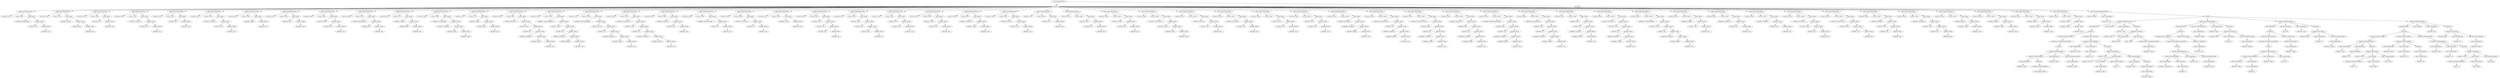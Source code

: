digraph {
n0 [label="root (CompilationUnit)"];
n1 [label="imports"];
n0 -> n1;
n2 [label="import (ImportDeclaration)"];
n1 -> n2;
n3 [label="isAsterisk='true'"];
n2 -> n3;
n4 [label="isStatic='false'"];
n2 -> n4;
n5 [label="name (Name)"];
n2 -> n5;
n6 [label="identifier='BindException'"];
n5 -> n6;
n7 [label="qualifier (Name)"];
n5 -> n7;
n8 [label="identifier='net'"];
n7 -> n8;
n9 [label="qualifier (Name)"];
n7 -> n9;
n10 [label="identifier='java'"];
n9 -> n10;
n11 [label="import (ImportDeclaration)"];
n1 -> n11;
n12 [label="isAsterisk='true'"];
n11 -> n12;
n13 [label="isStatic='true'"];
n11 -> n13;
n14 [label="name (Name)"];
n11 -> n14;
n15 [label="identifier='System'"];
n14 -> n15;
n16 [label="qualifier (Name)"];
n14 -> n16;
n17 [label="identifier='lang'"];
n16 -> n17;
n18 [label="qualifier (Name)"];
n16 -> n18;
n19 [label="identifier='java'"];
n18 -> n19;
n20 [label="import (ImportDeclaration)"];
n1 -> n20;
n21 [label="isAsterisk='true'"];
n20 -> n21;
n22 [label="isStatic='false'"];
n20 -> n22;
n23 [label="name (Name)"];
n20 -> n23;
n24 [label="identifier='util'"];
n23 -> n24;
n25 [label="qualifier (Name)"];
n23 -> n25;
n26 [label="identifier='java'"];
n25 -> n26;
n27 [label="import (ImportDeclaration)"];
n1 -> n27;
n28 [label="isAsterisk='false'"];
n27 -> n28;
n29 [label="isStatic='false'"];
n27 -> n29;
n30 [label="name (Name)"];
n27 -> n30;
n31 [label="identifier='LinkedList'"];
n30 -> n31;
n32 [label="qualifier (Name)"];
n30 -> n32;
n33 [label="identifier='util'"];
n32 -> n33;
n34 [label="qualifier (Name)"];
n32 -> n34;
n35 [label="identifier='java'"];
n34 -> n35;
n36 [label="import (ImportDeclaration)"];
n1 -> n36;
n37 [label="isAsterisk='true'"];
n36 -> n37;
n38 [label="isStatic='false'"];
n36 -> n38;
n39 [label="name (Name)"];
n36 -> n39;
n40 [label="identifier='net'"];
n39 -> n40;
n41 [label="qualifier (Name)"];
n39 -> n41;
n42 [label="identifier='java'"];
n41 -> n42;
n43 [label="import (ImportDeclaration)"];
n1 -> n43;
n44 [label="isAsterisk='true'"];
n43 -> n44;
n45 [label="isStatic='false'"];
n43 -> n45;
n46 [label="name (Name)"];
n43 -> n46;
n47 [label="identifier='LinkedList'"];
n46 -> n47;
n48 [label="qualifier (Name)"];
n46 -> n48;
n49 [label="identifier='util'"];
n48 -> n49;
n50 [label="qualifier (Name)"];
n48 -> n50;
n51 [label="identifier='java'"];
n50 -> n51;
n52 [label="import (ImportDeclaration)"];
n1 -> n52;
n53 [label="isAsterisk='true'"];
n52 -> n53;
n54 [label="isStatic='false'"];
n52 -> n54;
n55 [label="name (Name)"];
n52 -> n55;
n56 [label="identifier='applet'"];
n55 -> n56;
n57 [label="qualifier (Name)"];
n55 -> n57;
n58 [label="identifier='java'"];
n57 -> n58;
n59 [label="import (ImportDeclaration)"];
n1 -> n59;
n60 [label="isAsterisk='true'"];
n59 -> n60;
n61 [label="isStatic='false'"];
n59 -> n61;
n62 [label="name (Name)"];
n59 -> n62;
n63 [label="identifier='tools'"];
n62 -> n63;
n64 [label="qualifier (Name)"];
n62 -> n64;
n65 [label="identifier='javax'"];
n64 -> n65;
n66 [label="import (ImportDeclaration)"];
n1 -> n66;
n67 [label="isAsterisk='false'"];
n66 -> n67;
n68 [label="isStatic='false'"];
n66 -> n68;
n69 [label="name (Name)"];
n66 -> n69;
n70 [label="identifier='Socket'"];
n69 -> n70;
n71 [label="qualifier (Name)"];
n69 -> n71;
n72 [label="identifier='net'"];
n71 -> n72;
n73 [label="qualifier (Name)"];
n71 -> n73;
n74 [label="identifier='java'"];
n73 -> n74;
n75 [label="import (ImportDeclaration)"];
n1 -> n75;
n76 [label="isAsterisk='false'"];
n75 -> n76;
n77 [label="isStatic='false'"];
n75 -> n77;
n78 [label="name (Name)"];
n75 -> n78;
n79 [label="identifier='BindException'"];
n78 -> n79;
n80 [label="qualifier (Name)"];
n78 -> n80;
n81 [label="identifier='net'"];
n80 -> n81;
n82 [label="qualifier (Name)"];
n80 -> n82;
n83 [label="identifier='java'"];
n82 -> n83;
n84 [label="import (ImportDeclaration)"];
n1 -> n84;
n85 [label="isAsterisk='true'"];
n84 -> n85;
n86 [label="isStatic='true'"];
n84 -> n86;
n87 [label="name (Name)"];
n84 -> n87;
n88 [label="identifier='System'"];
n87 -> n88;
n89 [label="qualifier (Name)"];
n87 -> n89;
n90 [label="identifier='lang'"];
n89 -> n90;
n91 [label="qualifier (Name)"];
n89 -> n91;
n92 [label="identifier='java'"];
n91 -> n92;
n93 [label="import (ImportDeclaration)"];
n1 -> n93;
n94 [label="isAsterisk='false'"];
n93 -> n94;
n95 [label="isStatic='false'"];
n93 -> n95;
n96 [label="name (Name)"];
n93 -> n96;
n97 [label="identifier='LazyInputMap'"];
n96 -> n97;
n98 [label="qualifier (Name)"];
n96 -> n98;
n99 [label="identifier='UIDefaults'"];
n98 -> n99;
n100 [label="qualifier (Name)"];
n98 -> n100;
n101 [label="identifier='swing'"];
n100 -> n101;
n102 [label="qualifier (Name)"];
n100 -> n102;
n103 [label="identifier='javax'"];
n102 -> n103;
n104 [label="import (ImportDeclaration)"];
n1 -> n104;
n105 [label="isAsterisk='true'"];
n104 -> n105;
n106 [label="isStatic='true'"];
n104 -> n106;
n107 [label="name (Name)"];
n104 -> n107;
n108 [label="identifier='String'"];
n107 -> n108;
n109 [label="qualifier (Name)"];
n107 -> n109;
n110 [label="identifier='lang'"];
n109 -> n110;
n111 [label="qualifier (Name)"];
n109 -> n111;
n112 [label="identifier='java'"];
n111 -> n112;
n113 [label="import (ImportDeclaration)"];
n1 -> n113;
n114 [label="isAsterisk='false'"];
n113 -> n114;
n115 [label="isStatic='false'"];
n113 -> n115;
n116 [label="name (Name)"];
n113 -> n116;
n117 [label="identifier='BlockStmt'"];
n116 -> n117;
n118 [label="qualifier (Name)"];
n116 -> n118;
n119 [label="identifier='stmt'"];
n118 -> n119;
n120 [label="qualifier (Name)"];
n118 -> n120;
n121 [label="identifier='ast'"];
n120 -> n121;
n122 [label="qualifier (Name)"];
n120 -> n122;
n123 [label="identifier='javaparser'"];
n122 -> n123;
n124 [label="qualifier (Name)"];
n122 -> n124;
n125 [label="identifier='github'"];
n124 -> n125;
n126 [label="qualifier (Name)"];
n124 -> n126;
n127 [label="identifier='com'"];
n126 -> n127;
n128 [label="import (ImportDeclaration)"];
n1 -> n128;
n129 [label="isAsterisk='false'"];
n128 -> n129;
n130 [label="isStatic='false'"];
n128 -> n130;
n131 [label="name (Name)"];
n128 -> n131;
n132 [label="identifier='VoidVisitorAdapter'"];
n131 -> n132;
n133 [label="qualifier (Name)"];
n131 -> n133;
n134 [label="identifier='visitor'"];
n133 -> n134;
n135 [label="qualifier (Name)"];
n133 -> n135;
n136 [label="identifier='ast'"];
n135 -> n136;
n137 [label="qualifier (Name)"];
n135 -> n137;
n138 [label="identifier='javaparser'"];
n137 -> n138;
n139 [label="qualifier (Name)"];
n137 -> n139;
n140 [label="identifier='github'"];
n139 -> n140;
n141 [label="qualifier (Name)"];
n139 -> n141;
n142 [label="identifier='com'"];
n141 -> n142;
n143 [label="import (ImportDeclaration)"];
n1 -> n143;
n144 [label="isAsterisk='true'"];
n143 -> n144;
n145 [label="isStatic='false'"];
n143 -> n145;
n146 [label="name (Name)"];
n143 -> n146;
n147 [label="identifier='VoidVisitorAdapter'"];
n146 -> n147;
n148 [label="qualifier (Name)"];
n146 -> n148;
n149 [label="identifier='visitor'"];
n148 -> n149;
n150 [label="qualifier (Name)"];
n148 -> n150;
n151 [label="identifier='ast'"];
n150 -> n151;
n152 [label="qualifier (Name)"];
n150 -> n152;
n153 [label="identifier='javaparser'"];
n152 -> n153;
n154 [label="qualifier (Name)"];
n152 -> n154;
n155 [label="identifier='github'"];
n154 -> n155;
n156 [label="qualifier (Name)"];
n154 -> n156;
n157 [label="identifier='com'"];
n156 -> n157;
n158 [label="import (ImportDeclaration)"];
n1 -> n158;
n159 [label="isAsterisk='false'"];
n158 -> n159;
n160 [label="isStatic='false'"];
n158 -> n160;
n161 [label="name (Name)"];
n158 -> n161;
n162 [label="identifier='GenericVisitor'"];
n161 -> n162;
n163 [label="qualifier (Name)"];
n161 -> n163;
n164 [label="identifier='visitor'"];
n163 -> n164;
n165 [label="qualifier (Name)"];
n163 -> n165;
n166 [label="identifier='ast'"];
n165 -> n166;
n167 [label="qualifier (Name)"];
n165 -> n167;
n168 [label="identifier='javaparser'"];
n167 -> n168;
n169 [label="qualifier (Name)"];
n167 -> n169;
n170 [label="identifier='github'"];
n169 -> n170;
n171 [label="qualifier (Name)"];
n169 -> n171;
n172 [label="identifier='com'"];
n171 -> n172;
n173 [label="import (ImportDeclaration)"];
n1 -> n173;
n174 [label="isAsterisk='false'"];
n173 -> n174;
n175 [label="isStatic='false'"];
n173 -> n175;
n176 [label="name (Name)"];
n173 -> n176;
n177 [label="identifier='ArrayList'"];
n176 -> n177;
n178 [label="qualifier (Name)"];
n176 -> n178;
n179 [label="identifier='util'"];
n178 -> n179;
n180 [label="qualifier (Name)"];
n178 -> n180;
n181 [label="identifier='java'"];
n180 -> n181;
n182 [label="import (ImportDeclaration)"];
n1 -> n182;
n183 [label="isAsterisk='false'"];
n182 -> n183;
n184 [label="isStatic='false'"];
n182 -> n184;
n185 [label="name (Name)"];
n182 -> n185;
n186 [label="identifier='FileInputStream'"];
n185 -> n186;
n187 [label="qualifier (Name)"];
n185 -> n187;
n188 [label="identifier='io'"];
n187 -> n188;
n189 [label="qualifier (Name)"];
n187 -> n189;
n190 [label="identifier='java'"];
n189 -> n190;
n191 [label="import (ImportDeclaration)"];
n1 -> n191;
n192 [label="isAsterisk='false'"];
n191 -> n192;
n193 [label="isStatic='false'"];
n191 -> n193;
n194 [label="name (Name)"];
n191 -> n194;
n195 [label="identifier='PrintWriter'"];
n194 -> n195;
n196 [label="qualifier (Name)"];
n194 -> n196;
n197 [label="identifier='io'"];
n196 -> n197;
n198 [label="qualifier (Name)"];
n196 -> n198;
n199 [label="identifier='java'"];
n198 -> n199;
n200 [label="import (ImportDeclaration)"];
n1 -> n200;
n201 [label="isAsterisk='true'"];
n200 -> n201;
n202 [label="isStatic='false'"];
n200 -> n202;
n203 [label="name (Name)"];
n200 -> n203;
n204 [label="identifier='swing'"];
n203 -> n204;
n205 [label="qualifier (Name)"];
n203 -> n205;
n206 [label="identifier='javax'"];
n205 -> n206;
n207 [label="import (ImportDeclaration)"];
n1 -> n207;
n208 [label="isAsterisk='false'"];
n207 -> n208;
n209 [label="isStatic='false'"];
n207 -> n209;
n210 [label="name (Name)"];
n207 -> n210;
n211 [label="identifier='Main'"];
n210 -> n211;
n212 [label="qualifier (Name)"];
n210 -> n212;
n213 [label="identifier='wat'"];
n212 -> n213;
n214 [label="qualifier (Name)"];
n212 -> n214;
n215 [label="identifier='edu'"];
n214 -> n215;
n216 [label="qualifier (Name)"];
n214 -> n216;
n217 [label="identifier='pl'"];
n216 -> n217;
n218 [label="import (ImportDeclaration)"];
n1 -> n218;
n219 [label="isAsterisk='true'"];
n218 -> n219;
n220 [label="isStatic='false'"];
n218 -> n220;
n221 [label="name (Name)"];
n218 -> n221;
n222 [label="identifier='Main'"];
n221 -> n222;
n223 [label="qualifier (Name)"];
n221 -> n223;
n224 [label="identifier='wat'"];
n223 -> n224;
n225 [label="qualifier (Name)"];
n223 -> n225;
n226 [label="identifier='edu'"];
n225 -> n226;
n227 [label="qualifier (Name)"];
n225 -> n227;
n228 [label="identifier='pl'"];
n227 -> n228;
n229 [label="import (ImportDeclaration)"];
n1 -> n229;
n230 [label="isAsterisk='true'"];
n229 -> n230;
n231 [label="isStatic='false'"];
n229 -> n231;
n232 [label="name (Name)"];
n229 -> n232;
n233 [label="identifier='Font'"];
n232 -> n233;
n234 [label="qualifier (Name)"];
n232 -> n234;
n235 [label="identifier='awt'"];
n234 -> n235;
n236 [label="qualifier (Name)"];
n234 -> n236;
n237 [label="identifier='java'"];
n236 -> n237;
n238 [label="import (ImportDeclaration)"];
n1 -> n238;
n239 [label="isAsterisk='true'"];
n238 -> n239;
n240 [label="isStatic='false'"];
n238 -> n240;
n241 [label="name (Name)"];
n238 -> n241;
n242 [label="identifier='Stroke'"];
n241 -> n242;
n243 [label="qualifier (Name)"];
n241 -> n243;
n244 [label="identifier='awt'"];
n243 -> n244;
n245 [label="qualifier (Name)"];
n243 -> n245;
n246 [label="identifier='java'"];
n245 -> n246;
n247 [label="import (ImportDeclaration)"];
n1 -> n247;
n248 [label="isAsterisk='false'"];
n247 -> n248;
n249 [label="isStatic='false'"];
n247 -> n249;
n250 [label="name (Name)"];
n247 -> n250;
n251 [label="identifier='UIDefaults'"];
n250 -> n251;
n252 [label="qualifier (Name)"];
n250 -> n252;
n253 [label="identifier='swing'"];
n252 -> n253;
n254 [label="qualifier (Name)"];
n252 -> n254;
n255 [label="identifier='javax'"];
n254 -> n255;
n256 [label="import (ImportDeclaration)"];
n1 -> n256;
n257 [label="isAsterisk='false'"];
n256 -> n257;
n258 [label="isStatic='false'"];
n256 -> n258;
n259 [label="name (Name)"];
n256 -> n259;
n260 [label="identifier='TextArea'"];
n259 -> n260;
n261 [label="qualifier (Name)"];
n259 -> n261;
n262 [label="identifier='awt'"];
n261 -> n262;
n263 [label="qualifier (Name)"];
n261 -> n263;
n264 [label="identifier='java'"];
n263 -> n264;
n265 [label="import (ImportDeclaration)"];
n1 -> n265;
n266 [label="isAsterisk='true'"];
n265 -> n266;
n267 [label="isStatic='false'"];
n265 -> n267;
n268 [label="name (Name)"];
n265 -> n268;
n269 [label="identifier='awt'"];
n268 -> n269;
n270 [label="qualifier (Name)"];
n268 -> n270;
n271 [label="identifier='java'"];
n270 -> n271;
n272 [label="import (ImportDeclaration)"];
n1 -> n272;
n273 [label="isAsterisk='true'"];
n272 -> n273;
n274 [label="isStatic='false'"];
n272 -> n274;
n275 [label="name (Name)"];
n272 -> n275;
n276 [label="identifier='color'"];
n275 -> n276;
n277 [label="qualifier (Name)"];
n275 -> n277;
n278 [label="identifier='awt'"];
n277 -> n278;
n279 [label="qualifier (Name)"];
n277 -> n279;
n280 [label="identifier='java'"];
n279 -> n280;
n281 [label="import (ImportDeclaration)"];
n1 -> n281;
n282 [label="isAsterisk='false'"];
n281 -> n282;
n283 [label="isStatic='false'"];
n281 -> n283;
n284 [label="name (Name)"];
n281 -> n284;
n285 [label="identifier='Stroke'"];
n284 -> n285;
n286 [label="qualifier (Name)"];
n284 -> n286;
n287 [label="identifier='awt'"];
n286 -> n287;
n288 [label="qualifier (Name)"];
n286 -> n288;
n289 [label="identifier='java'"];
n288 -> n289;
n290 [label="import (ImportDeclaration)"];
n1 -> n290;
n291 [label="isAsterisk='false'"];
n290 -> n291;
n292 [label="isStatic='false'"];
n290 -> n292;
n293 [label="name (Name)"];
n290 -> n293;
n294 [label="identifier='AbstractBorder'"];
n293 -> n294;
n295 [label="qualifier (Name)"];
n293 -> n295;
n296 [label="identifier='border'"];
n295 -> n296;
n297 [label="qualifier (Name)"];
n295 -> n297;
n298 [label="identifier='swing'"];
n297 -> n298;
n299 [label="qualifier (Name)"];
n297 -> n299;
n300 [label="identifier='javax'"];
n299 -> n300;
n301 [label="import (ImportDeclaration)"];
n1 -> n301;
n302 [label="isAsterisk='true'"];
n301 -> n302;
n303 [label="isStatic='false'"];
n301 -> n303;
n304 [label="name (Name)"];
n301 -> n304;
n305 [label="identifier='TextArea'"];
n304 -> n305;
n306 [label="qualifier (Name)"];
n304 -> n306;
n307 [label="identifier='awt'"];
n306 -> n307;
n308 [label="qualifier (Name)"];
n306 -> n308;
n309 [label="identifier='java'"];
n308 -> n309;
n310 [label="import (ImportDeclaration)"];
n1 -> n310;
n311 [label="isAsterisk='false'"];
n310 -> n311;
n312 [label="isStatic='false'"];
n310 -> n312;
n313 [label="name (Name)"];
n310 -> n313;
n314 [label="identifier='BasicStroke'"];
n313 -> n314;
n315 [label="qualifier (Name)"];
n313 -> n315;
n316 [label="identifier='awt'"];
n315 -> n316;
n317 [label="qualifier (Name)"];
n315 -> n317;
n318 [label="identifier='java'"];
n317 -> n318;
n319 [label="import (ImportDeclaration)"];
n1 -> n319;
n320 [label="isAsterisk='false'"];
n319 -> n320;
n321 [label="isStatic='false'"];
n319 -> n321;
n322 [label="name (Name)"];
n319 -> n322;
n323 [label="identifier='Color'"];
n322 -> n323;
n324 [label="qualifier (Name)"];
n322 -> n324;
n325 [label="identifier='awt'"];
n324 -> n325;
n326 [label="qualifier (Name)"];
n324 -> n326;
n327 [label="identifier='java'"];
n326 -> n327;
n328 [label="import (ImportDeclaration)"];
n1 -> n328;
n329 [label="isAsterisk='false'"];
n328 -> n329;
n330 [label="isStatic='false'"];
n328 -> n330;
n331 [label="name (Name)"];
n328 -> n331;
n332 [label="identifier='Font'"];
n331 -> n332;
n333 [label="qualifier (Name)"];
n331 -> n333;
n334 [label="identifier='awt'"];
n333 -> n334;
n335 [label="qualifier (Name)"];
n333 -> n335;
n336 [label="identifier='java'"];
n335 -> n336;
n337 [label="import (ImportDeclaration)"];
n1 -> n337;
n338 [label="isAsterisk='false'"];
n337 -> n338;
n339 [label="isStatic='false'"];
n337 -> n339;
n340 [label="name (Name)"];
n337 -> n340;
n341 [label="identifier='JavaParser'"];
n340 -> n341;
n342 [label="qualifier (Name)"];
n340 -> n342;
n343 [label="identifier='javaparser'"];
n342 -> n343;
n344 [label="qualifier (Name)"];
n342 -> n344;
n345 [label="identifier='github'"];
n344 -> n345;
n346 [label="qualifier (Name)"];
n344 -> n346;
n347 [label="identifier='com'"];
n346 -> n347;
n348 [label="import (ImportDeclaration)"];
n1 -> n348;
n349 [label="isAsterisk='false'"];
n348 -> n349;
n350 [label="isStatic='false'"];
n348 -> n350;
n351 [label="name (Name)"];
n348 -> n351;
n352 [label="identifier='CompilationUnit'"];
n351 -> n352;
n353 [label="qualifier (Name)"];
n351 -> n353;
n354 [label="identifier='ast'"];
n353 -> n354;
n355 [label="qualifier (Name)"];
n353 -> n355;
n356 [label="identifier='javaparser'"];
n355 -> n356;
n357 [label="qualifier (Name)"];
n355 -> n357;
n358 [label="identifier='github'"];
n357 -> n358;
n359 [label="qualifier (Name)"];
n357 -> n359;
n360 [label="identifier='com'"];
n359 -> n360;
n361 [label="import (ImportDeclaration)"];
n1 -> n361;
n362 [label="isAsterisk='false'"];
n361 -> n362;
n363 [label="isStatic='false'"];
n361 -> n363;
n364 [label="name (Name)"];
n361 -> n364;
n365 [label="identifier='MethodDeclaration'"];
n364 -> n365;
n366 [label="qualifier (Name)"];
n364 -> n366;
n367 [label="identifier='body'"];
n366 -> n367;
n368 [label="qualifier (Name)"];
n366 -> n368;
n369 [label="identifier='ast'"];
n368 -> n369;
n370 [label="qualifier (Name)"];
n368 -> n370;
n371 [label="identifier='javaparser'"];
n370 -> n371;
n372 [label="qualifier (Name)"];
n370 -> n372;
n373 [label="identifier='github'"];
n372 -> n373;
n374 [label="qualifier (Name)"];
n372 -> n374;
n375 [label="identifier='com'"];
n374 -> n375;
n376 [label="import (ImportDeclaration)"];
n1 -> n376;
n377 [label="isAsterisk='false'"];
n376 -> n377;
n378 [label="isStatic='false'"];
n376 -> n378;
n379 [label="name (Name)"];
n376 -> n379;
n380 [label="identifier='Expression'"];
n379 -> n380;
n381 [label="qualifier (Name)"];
n379 -> n381;
n382 [label="identifier='expr'"];
n381 -> n382;
n383 [label="qualifier (Name)"];
n381 -> n383;
n384 [label="identifier='ast'"];
n383 -> n384;
n385 [label="qualifier (Name)"];
n383 -> n385;
n386 [label="identifier='javaparser'"];
n385 -> n386;
n387 [label="qualifier (Name)"];
n385 -> n387;
n388 [label="identifier='github'"];
n387 -> n388;
n389 [label="qualifier (Name)"];
n387 -> n389;
n390 [label="identifier='com'"];
n389 -> n390;
n391 [label="import (ImportDeclaration)"];
n1 -> n391;
n392 [label="isAsterisk='true'"];
n391 -> n392;
n393 [label="isStatic='false'"];
n391 -> n393;
n394 [label="name (Name)"];
n391 -> n394;
n395 [label="identifier='MarkerAnnotationExpr'"];
n394 -> n395;
n396 [label="qualifier (Name)"];
n394 -> n396;
n397 [label="identifier='expr'"];
n396 -> n397;
n398 [label="qualifier (Name)"];
n396 -> n398;
n399 [label="identifier='ast'"];
n398 -> n399;
n400 [label="qualifier (Name)"];
n398 -> n400;
n401 [label="identifier='javaparser'"];
n400 -> n401;
n402 [label="qualifier (Name)"];
n400 -> n402;
n403 [label="identifier='github'"];
n402 -> n403;
n404 [label="qualifier (Name)"];
n402 -> n404;
n405 [label="identifier='com'"];
n404 -> n405;
n406 [label="import (ImportDeclaration)"];
n1 -> n406;
n407 [label="isAsterisk='false'"];
n406 -> n407;
n408 [label="isStatic='false'"];
n406 -> n408;
n409 [label="name (Name)"];
n406 -> n409;
n410 [label="identifier='AnnotationExpr'"];
n409 -> n410;
n411 [label="qualifier (Name)"];
n409 -> n411;
n412 [label="identifier='expr'"];
n411 -> n412;
n413 [label="qualifier (Name)"];
n411 -> n413;
n414 [label="identifier='ast'"];
n413 -> n414;
n415 [label="qualifier (Name)"];
n413 -> n415;
n416 [label="identifier='javaparser'"];
n415 -> n416;
n417 [label="qualifier (Name)"];
n415 -> n417;
n418 [label="identifier='github'"];
n417 -> n418;
n419 [label="qualifier (Name)"];
n417 -> n419;
n420 [label="identifier='com'"];
n419 -> n420;
n421 [label="import (ImportDeclaration)"];
n1 -> n421;
n422 [label="isAsterisk='true'"];
n421 -> n422;
n423 [label="isStatic='false'"];
n421 -> n423;
n424 [label="name (Name)"];
n421 -> n424;
n425 [label="identifier='expr'"];
n424 -> n425;
n426 [label="qualifier (Name)"];
n424 -> n426;
n427 [label="identifier='ast'"];
n426 -> n427;
n428 [label="qualifier (Name)"];
n426 -> n428;
n429 [label="identifier='javaparser'"];
n428 -> n429;
n430 [label="qualifier (Name)"];
n428 -> n430;
n431 [label="identifier='github'"];
n430 -> n431;
n432 [label="qualifier (Name)"];
n430 -> n432;
n433 [label="identifier='com'"];
n432 -> n433;
n434 [label="import (ImportDeclaration)"];
n1 -> n434;
n435 [label="isAsterisk='false'"];
n434 -> n435;
n436 [label="isStatic='false'"];
n434 -> n436;
n437 [label="name (Name)"];
n434 -> n437;
n438 [label="identifier='BlockStmt'"];
n437 -> n438;
n439 [label="qualifier (Name)"];
n437 -> n439;
n440 [label="identifier='stmt'"];
n439 -> n440;
n441 [label="qualifier (Name)"];
n439 -> n441;
n442 [label="identifier='ast'"];
n441 -> n442;
n443 [label="qualifier (Name)"];
n441 -> n443;
n444 [label="identifier='javaparser'"];
n443 -> n444;
n445 [label="qualifier (Name)"];
n443 -> n445;
n446 [label="identifier='github'"];
n445 -> n446;
n447 [label="qualifier (Name)"];
n445 -> n447;
n448 [label="identifier='com'"];
n447 -> n448;
n449 [label="import (ImportDeclaration)"];
n1 -> n449;
n450 [label="isAsterisk='false'"];
n449 -> n450;
n451 [label="isStatic='false'"];
n449 -> n451;
n452 [label="name (Name)"];
n449 -> n452;
n453 [label="identifier='VoidVisitorAdapter'"];
n452 -> n453;
n454 [label="qualifier (Name)"];
n452 -> n454;
n455 [label="identifier='visitor'"];
n454 -> n455;
n456 [label="qualifier (Name)"];
n454 -> n456;
n457 [label="identifier='ast'"];
n456 -> n457;
n458 [label="qualifier (Name)"];
n456 -> n458;
n459 [label="identifier='javaparser'"];
n458 -> n459;
n460 [label="qualifier (Name)"];
n458 -> n460;
n461 [label="identifier='github'"];
n460 -> n461;
n462 [label="qualifier (Name)"];
n460 -> n462;
n463 [label="identifier='com'"];
n462 -> n463;
n464 [label="import (ImportDeclaration)"];
n1 -> n464;
n465 [label="isAsterisk='false'"];
n464 -> n465;
n466 [label="isStatic='false'"];
n464 -> n466;
n467 [label="name (Name)"];
n464 -> n467;
n468 [label="identifier='Graphics'"];
n467 -> n468;
n469 [label="qualifier (Name)"];
n467 -> n469;
n470 [label="identifier='awt'"];
n469 -> n470;
n471 [label="qualifier (Name)"];
n469 -> n471;
n472 [label="identifier='java'"];
n471 -> n472;
n473 [label="import (ImportDeclaration)"];
n1 -> n473;
n474 [label="isAsterisk='false'"];
n473 -> n474;
n475 [label="isStatic='false'"];
n473 -> n475;
n476 [label="name (Name)"];
n473 -> n476;
n477 [label="identifier='Graphics2D'"];
n476 -> n477;
n478 [label="qualifier (Name)"];
n476 -> n478;
n479 [label="identifier='awt'"];
n478 -> n479;
n480 [label="qualifier (Name)"];
n478 -> n480;
n481 [label="identifier='java'"];
n480 -> n481;
n482 [label="import (ImportDeclaration)"];
n1 -> n482;
n483 [label="isAsterisk='false'"];
n482 -> n483;
n484 [label="isStatic='false'"];
n482 -> n484;
n485 [label="name (Name)"];
n482 -> n485;
n486 [label="identifier='Rectangle'"];
n485 -> n486;
n487 [label="qualifier (Name)"];
n485 -> n487;
n488 [label="identifier='awt'"];
n487 -> n488;
n489 [label="qualifier (Name)"];
n487 -> n489;
n490 [label="identifier='java'"];
n489 -> n490;
n491 [label="import (ImportDeclaration)"];
n1 -> n491;
n492 [label="isAsterisk='false'"];
n491 -> n492;
n493 [label="isStatic='false'"];
n491 -> n493;
n494 [label="name (Name)"];
n491 -> n494;
n495 [label="identifier='ActionEvent'"];
n494 -> n495;
n496 [label="qualifier (Name)"];
n494 -> n496;
n497 [label="identifier='event'"];
n496 -> n497;
n498 [label="qualifier (Name)"];
n496 -> n498;
n499 [label="identifier='awt'"];
n498 -> n499;
n500 [label="qualifier (Name)"];
n498 -> n500;
n501 [label="identifier='java'"];
n500 -> n501;
n502 [label="import (ImportDeclaration)"];
n1 -> n502;
n503 [label="isAsterisk='false'"];
n502 -> n503;
n504 [label="isStatic='false'"];
n502 -> n504;
n505 [label="name (Name)"];
n502 -> n505;
n506 [label="identifier='ActionListener'"];
n505 -> n506;
n507 [label="qualifier (Name)"];
n505 -> n507;
n508 [label="identifier='event'"];
n507 -> n508;
n509 [label="qualifier (Name)"];
n507 -> n509;
n510 [label="identifier='awt'"];
n509 -> n510;
n511 [label="qualifier (Name)"];
n509 -> n511;
n512 [label="identifier='java'"];
n511 -> n512;
n513 [label="import (ImportDeclaration)"];
n1 -> n513;
n514 [label="isAsterisk='false'"];
n513 -> n514;
n515 [label="isStatic='false'"];
n513 -> n515;
n516 [label="name (Name)"];
n513 -> n516;
n517 [label="identifier='KeyEvent'"];
n516 -> n517;
n518 [label="qualifier (Name)"];
n516 -> n518;
n519 [label="identifier='event'"];
n518 -> n519;
n520 [label="qualifier (Name)"];
n518 -> n520;
n521 [label="identifier='awt'"];
n520 -> n521;
n522 [label="qualifier (Name)"];
n520 -> n522;
n523 [label="identifier='java'"];
n522 -> n523;
n524 [label="import (ImportDeclaration)"];
n1 -> n524;
n525 [label="isAsterisk='false'"];
n524 -> n525;
n526 [label="isStatic='false'"];
n524 -> n526;
n527 [label="name (Name)"];
n524 -> n527;
n528 [label="identifier='KeyListener'"];
n527 -> n528;
n529 [label="qualifier (Name)"];
n527 -> n529;
n530 [label="identifier='event'"];
n529 -> n530;
n531 [label="qualifier (Name)"];
n529 -> n531;
n532 [label="identifier='awt'"];
n531 -> n532;
n533 [label="qualifier (Name)"];
n531 -> n533;
n534 [label="identifier='java'"];
n533 -> n534;
n535 [label="import (ImportDeclaration)"];
n1 -> n535;
n536 [label="isAsterisk='false'"];
n535 -> n536;
n537 [label="isStatic='false'"];
n535 -> n537;
n538 [label="name (Name)"];
n535 -> n538;
n539 [label="identifier='JButton'"];
n538 -> n539;
n540 [label="qualifier (Name)"];
n538 -> n540;
n541 [label="identifier='swing'"];
n540 -> n541;
n542 [label="qualifier (Name)"];
n540 -> n542;
n543 [label="identifier='javax'"];
n542 -> n543;
n544 [label="import (ImportDeclaration)"];
n1 -> n544;
n545 [label="isAsterisk='false'"];
n544 -> n545;
n546 [label="isStatic='false'"];
n544 -> n546;
n547 [label="name (Name)"];
n544 -> n547;
n548 [label="identifier='JFrame'"];
n547 -> n548;
n549 [label="qualifier (Name)"];
n547 -> n549;
n550 [label="identifier='swing'"];
n549 -> n550;
n551 [label="qualifier (Name)"];
n549 -> n551;
n552 [label="identifier='javax'"];
n551 -> n552;
n553 [label="import (ImportDeclaration)"];
n1 -> n553;
n554 [label="isAsterisk='false'"];
n553 -> n554;
n555 [label="isStatic='false'"];
n553 -> n555;
n556 [label="name (Name)"];
n553 -> n556;
n557 [label="identifier='JPanel'"];
n556 -> n557;
n558 [label="qualifier (Name)"];
n556 -> n558;
n559 [label="identifier='swing'"];
n558 -> n559;
n560 [label="qualifier (Name)"];
n558 -> n560;
n561 [label="identifier='javax'"];
n560 -> n561;
n562 [label="import (ImportDeclaration)"];
n1 -> n562;
n563 [label="isAsterisk='false'"];
n562 -> n563;
n564 [label="isStatic='false'"];
n562 -> n564;
n565 [label="name (Name)"];
n562 -> n565;
n566 [label="identifier='Timer'"];
n565 -> n566;
n567 [label="qualifier (Name)"];
n565 -> n567;
n568 [label="identifier='swing'"];
n567 -> n568;
n569 [label="qualifier (Name)"];
n567 -> n569;
n570 [label="identifier='javax'"];
n569 -> n570;
n571 [label="types"];
n0 -> n571;
n572 [label="type (ClassOrInterfaceDeclaration)"];
n571 -> n572;
n573 [label="isInterface='false'"];
n572 -> n573;
n574 [label="name (SimpleName)"];
n572 -> n574;
n575 [label="identifier='Class'"];
n574 -> n575;
n576 [label="members"];
n572 -> n576;
n577 [label="member (MethodDeclaration)"];
n576 -> n577;
n578 [label="body (BlockStmt)"];
n577 -> n578;
n579 [label="statements"];
n578 -> n579;
n580 [label="statement (ExpressionStmt)"];
n579 -> n580;
n581 [label="expression (VariableDeclarationExpr)"];
n580 -> n581;
n582 [label="variables"];
n581 -> n582;
n583 [label="variable (VariableDeclarator)"];
n582 -> n583;
n584 [label="initializer (MethodCallExpr)"];
n583 -> n584;
n585 [label="name (SimpleName)"];
n584 -> n585;
n586 [label="identifier='upper'"];
n585 -> n586;
n587 [label="arguments"];
n584 -> n587;
n588 [label="argument (StringLiteralExpr)"];
n587 -> n588;
n589 [label="value='Kapusta Jakub'"];
n588 -> n589;
n590 [label="name (SimpleName)"];
n583 -> n590;
n591 [label="identifier='upper'"];
n590 -> n591;
n592 [label="type (ClassOrInterfaceType)"];
n583 -> n592;
n593 [label="name (SimpleName)"];
n592 -> n593;
n594 [label="identifier='String'"];
n593 -> n594;
n595 [label="statement (ExpressionStmt)"];
n579 -> n595;
n596 [label="expression (MethodCallExpr)"];
n595 -> n596;
n597 [label="name (SimpleName)"];
n596 -> n597;
n598 [label="identifier='println'"];
n597 -> n598;
n599 [label="scope (NameExpr)"];
n596 -> n599;
n600 [label="name (SimpleName)"];
n599 -> n600;
n601 [label="identifier='out'"];
n600 -> n601;
n602 [label="arguments"];
n596 -> n602;
n603 [label="argument (BinaryExpr)"];
n602 -> n603;
n604 [label="operator='PLUS'"];
n603 -> n604;
n605 [label="left (BinaryExpr)"];
n603 -> n605;
n606 [label="operator='PLUS'"];
n605 -> n606;
n607 [label="left (NameExpr)"];
n605 -> n607;
n608 [label="name (SimpleName)"];
n607 -> n608;
n609 [label="identifier='upper'"];
n608 -> n609;
n610 [label="right (StringLiteralExpr)"];
n605 -> n610;
n611 [label="value=' = '"];
n610 -> n611;
n612 [label="right (MethodCallExpr)"];
n603 -> n612;
n613 [label="name (SimpleName)"];
n612 -> n613;
n614 [label="identifier='count'"];
n613 -> n614;
n615 [label="arguments"];
n612 -> n615;
n616 [label="argument (NameExpr)"];
n615 -> n616;
n617 [label="name (SimpleName)"];
n616 -> n617;
n618 [label="identifier='upper'"];
n617 -> n618;
n619 [label="type (VoidType)"];
n577 -> n619;
n620 [label="name (SimpleName)"];
n577 -> n620;
n621 [label="identifier='main'"];
n620 -> n621;
n622 [label="parameters"];
n577 -> n622;
n623 [label="parameter (Parameter)"];
n622 -> n623;
n624 [label="isVarArgs='false'"];
n623 -> n624;
n625 [label="name (SimpleName)"];
n623 -> n625;
n626 [label="identifier='args'"];
n625 -> n626;
n627 [label="type (ArrayType)"];
n623 -> n627;
n628 [label="origin='TYPE'"];
n627 -> n628;
n629 [label="componentType (ClassOrInterfaceType)"];
n627 -> n629;
n630 [label="name (SimpleName)"];
n629 -> n630;
n631 [label="identifier='String'"];
n630 -> n631;
n632 [label="member (MethodDeclaration)"];
n576 -> n632;
n633 [label="body (BlockStmt)"];
n632 -> n633;
n634 [label="statements"];
n633 -> n634;
n635 [label="statement (ExpressionStmt)"];
n634 -> n635;
n636 [label="expression (VariableDeclarationExpr)"];
n635 -> n636;
n637 [label="variables"];
n636 -> n637;
n638 [label="variable (VariableDeclarator)"];
n637 -> n638;
n639 [label="initializer (MethodCallExpr)"];
n638 -> n639;
n640 [label="name (SimpleName)"];
n639 -> n640;
n641 [label="identifier='toUpperCase'"];
n640 -> n641;
n642 [label="scope (NameExpr)"];
n639 -> n642;
n643 [label="name (SimpleName)"];
n642 -> n643;
n644 [label="identifier='s'"];
n643 -> n644;
n645 [label="name (SimpleName)"];
n638 -> n645;
n646 [label="identifier='aux'"];
n645 -> n646;
n647 [label="type (ClassOrInterfaceType)"];
n638 -> n647;
n648 [label="name (SimpleName)"];
n647 -> n648;
n649 [label="identifier='String'"];
n648 -> n649;
n650 [label="statement (ReturnStmt)"];
n634 -> n650;
n651 [label="expression (NameExpr)"];
n650 -> n651;
n652 [label="name (SimpleName)"];
n651 -> n652;
n653 [label="identifier='aux'"];
n652 -> n653;
n654 [label="type (ClassOrInterfaceType)"];
n632 -> n654;
n655 [label="name (SimpleName)"];
n654 -> n655;
n656 [label="identifier='String'"];
n655 -> n656;
n657 [label="name (SimpleName)"];
n632 -> n657;
n658 [label="identifier='upper'"];
n657 -> n658;
n659 [label="parameters"];
n632 -> n659;
n660 [label="parameter (Parameter)"];
n659 -> n660;
n661 [label="isVarArgs='false'"];
n660 -> n661;
n662 [label="name (SimpleName)"];
n660 -> n662;
n663 [label="identifier='s'"];
n662 -> n663;
n664 [label="type (ClassOrInterfaceType)"];
n660 -> n664;
n665 [label="name (SimpleName)"];
n664 -> n665;
n666 [label="identifier='String'"];
n665 -> n666;
n667 [label="member (MethodDeclaration)"];
n576 -> n667;
n668 [label="body (BlockStmt)"];
n667 -> n668;
n669 [label="statements"];
n668 -> n669;
n670 [label="statement (ExpressionStmt)"];
n669 -> n670;
n671 [label="expression (VariableDeclarationExpr)"];
n670 -> n671;
n672 [label="variables"];
n671 -> n672;
n673 [label="variable (VariableDeclarator)"];
n672 -> n673;
n674 [label="initializer (MethodCallExpr)"];
n673 -> n674;
n675 [label="name (SimpleName)"];
n674 -> n675;
n676 [label="identifier='length'"];
n675 -> n676;
n677 [label="scope (NameExpr)"];
n674 -> n677;
n678 [label="name (SimpleName)"];
n677 -> n678;
n679 [label="identifier='s'"];
n678 -> n679;
n680 [label="name (SimpleName)"];
n673 -> n680;
n681 [label="identifier='length'"];
n680 -> n681;
n682 [label="type (PrimitiveType)"];
n673 -> n682;
n683 [label="type='INT'"];
n682 -> n683;
n684 [label="statement (ReturnStmt)"];
n669 -> n684;
n685 [label="expression (NameExpr)"];
n684 -> n685;
n686 [label="name (SimpleName)"];
n685 -> n686;
n687 [label="identifier='length'"];
n686 -> n687;
n688 [label="type (PrimitiveType)"];
n667 -> n688;
n689 [label="type='INT'"];
n688 -> n689;
n690 [label="name (SimpleName)"];
n667 -> n690;
n691 [label="identifier='count'"];
n690 -> n691;
n692 [label="parameters"];
n667 -> n692;
n693 [label="parameter (Parameter)"];
n692 -> n693;
n694 [label="isVarArgs='false'"];
n693 -> n694;
n695 [label="name (SimpleName)"];
n693 -> n695;
n696 [label="identifier='s'"];
n695 -> n696;
n697 [label="type (ClassOrInterfaceType)"];
n693 -> n697;
n698 [label="name (SimpleName)"];
n697 -> n698;
n699 [label="identifier='String'"];
n698 -> n699;
n700 [label="member (MethodDeclaration)"];
n576 -> n700;
n701 [label="body (BlockStmt)"];
n700 -> n701;
n702 [label="statements"];
n701 -> n702;
n703 [label="statement (ExpressionStmt)"];
n702 -> n703;
n704 [label="expression (MethodCallExpr)"];
n703 -> n704;
n705 [label="name (SimpleName)"];
n704 -> n705;
n706 [label="identifier='print'"];
n705 -> n706;
n707 [label="scope (NameExpr)"];
n704 -> n707;
n708 [label="name (SimpleName)"];
n707 -> n708;
n709 [label="identifier='out'"];
n708 -> n709;
n710 [label="arguments"];
n704 -> n710;
n711 [label="argument (BinaryExpr)"];
n710 -> n711;
n712 [label="operator='PLUS'"];
n711 -> n712;
n713 [label="left (CastExpr)"];
n711 -> n713;
n714 [label="expression (IntegerLiteralExpr)"];
n713 -> n714;
n715 [label="value='27'"];
n714 -> n715;
n716 [label="type (PrimitiveType)"];
n713 -> n716;
n717 [label="type='CHAR'"];
n716 -> n717;
n718 [label="right (StringLiteralExpr)"];
n711 -> n718;
n719 [label="value='[32m'"];
n718 -> n719;
n720 [label="statement (ExpressionStmt)"];
n702 -> n720;
n721 [label="expression (MethodCallExpr)"];
n720 -> n721;
n722 [label="name (SimpleName)"];
n721 -> n722;
n723 [label="identifier='println'"];
n722 -> n723;
n724 [label="scope (NameExpr)"];
n721 -> n724;
n725 [label="name (SimpleName)"];
n724 -> n725;
n726 [label="identifier='out'"];
n725 -> n726;
n727 [label="arguments"];
n721 -> n727;
n728 [label="argument (NameExpr)"];
n727 -> n728;
n729 [label="name (SimpleName)"];
n728 -> n729;
n730 [label="identifier='str'"];
n729 -> n730;
n731 [label="statement (ExpressionStmt)"];
n702 -> n731;
n732 [label="expression (MethodCallExpr)"];
n731 -> n732;
n733 [label="name (SimpleName)"];
n732 -> n733;
n734 [label="identifier='print'"];
n733 -> n734;
n735 [label="scope (NameExpr)"];
n732 -> n735;
n736 [label="name (SimpleName)"];
n735 -> n736;
n737 [label="identifier='out'"];
n736 -> n737;
n738 [label="arguments"];
n732 -> n738;
n739 [label="argument (BinaryExpr)"];
n738 -> n739;
n740 [label="operator='PLUS'"];
n739 -> n740;
n741 [label="left (CastExpr)"];
n739 -> n741;
n742 [label="expression (IntegerLiteralExpr)"];
n741 -> n742;
n743 [label="value='27'"];
n742 -> n743;
n744 [label="type (PrimitiveType)"];
n741 -> n744;
n745 [label="type='CHAR'"];
n744 -> n745;
n746 [label="right (StringLiteralExpr)"];
n739 -> n746;
n747 [label="value='[0m'"];
n746 -> n747;
n748 [label="type (VoidType)"];
n700 -> n748;
n749 [label="name (SimpleName)"];
n700 -> n749;
n750 [label="identifier='log'"];
n749 -> n750;
n751 [label="parameters"];
n700 -> n751;
n752 [label="parameter (Parameter)"];
n751 -> n752;
n753 [label="isVarArgs='false'"];
n752 -> n753;
n754 [label="name (SimpleName)"];
n752 -> n754;
n755 [label="identifier='str'"];
n754 -> n755;
n756 [label="type (ClassOrInterfaceType)"];
n752 -> n756;
n757 [label="name (SimpleName)"];
n756 -> n757;
n758 [label="identifier='String'"];
n757 -> n758;
}